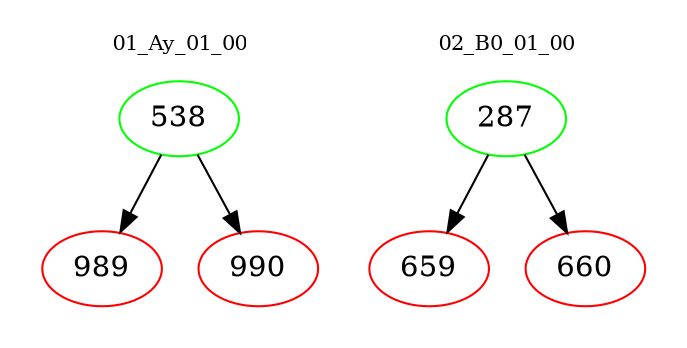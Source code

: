 digraph{
subgraph cluster_0 {
color = white
label = "01_Ay_01_00";
fontsize=10;
T0_538 [label="538", color="green"]
T0_538 -> T0_989 [color="black"]
T0_989 [label="989", color="red"]
T0_538 -> T0_990 [color="black"]
T0_990 [label="990", color="red"]
}
subgraph cluster_1 {
color = white
label = "02_B0_01_00";
fontsize=10;
T1_287 [label="287", color="green"]
T1_287 -> T1_659 [color="black"]
T1_659 [label="659", color="red"]
T1_287 -> T1_660 [color="black"]
T1_660 [label="660", color="red"]
}
}
